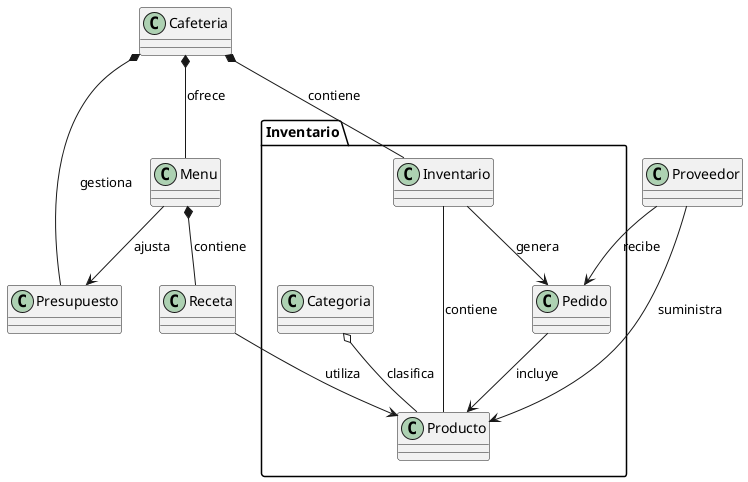 @startuml

class Cafeteria {
}

package "Inventario" {
    class Inventario {
    }

    class Categoria {
    }

    class Producto {
    }

    class Pedido {
    }

    Cafeteria *-- Inventario : contiene
    Categoria  o--  Producto : clasifica
    Inventario  --  Producto : contiene
    Inventario -->  Pedido : genera
    Pedido --> Producto : incluye
}


class Proveedor {
}
    
Proveedor --> Pedido : recibe
Proveedor --> Producto : suministra


class Menu {
}


class Presupuesto {
}
Menu --> Presupuesto : ajusta
Cafeteria *-- Presupuesto : gestiona


class Receta {
}

Cafeteria *--  Menu : ofrece    
Menu *-- Receta : contiene
Receta --> Producto : utiliza



@enduml
